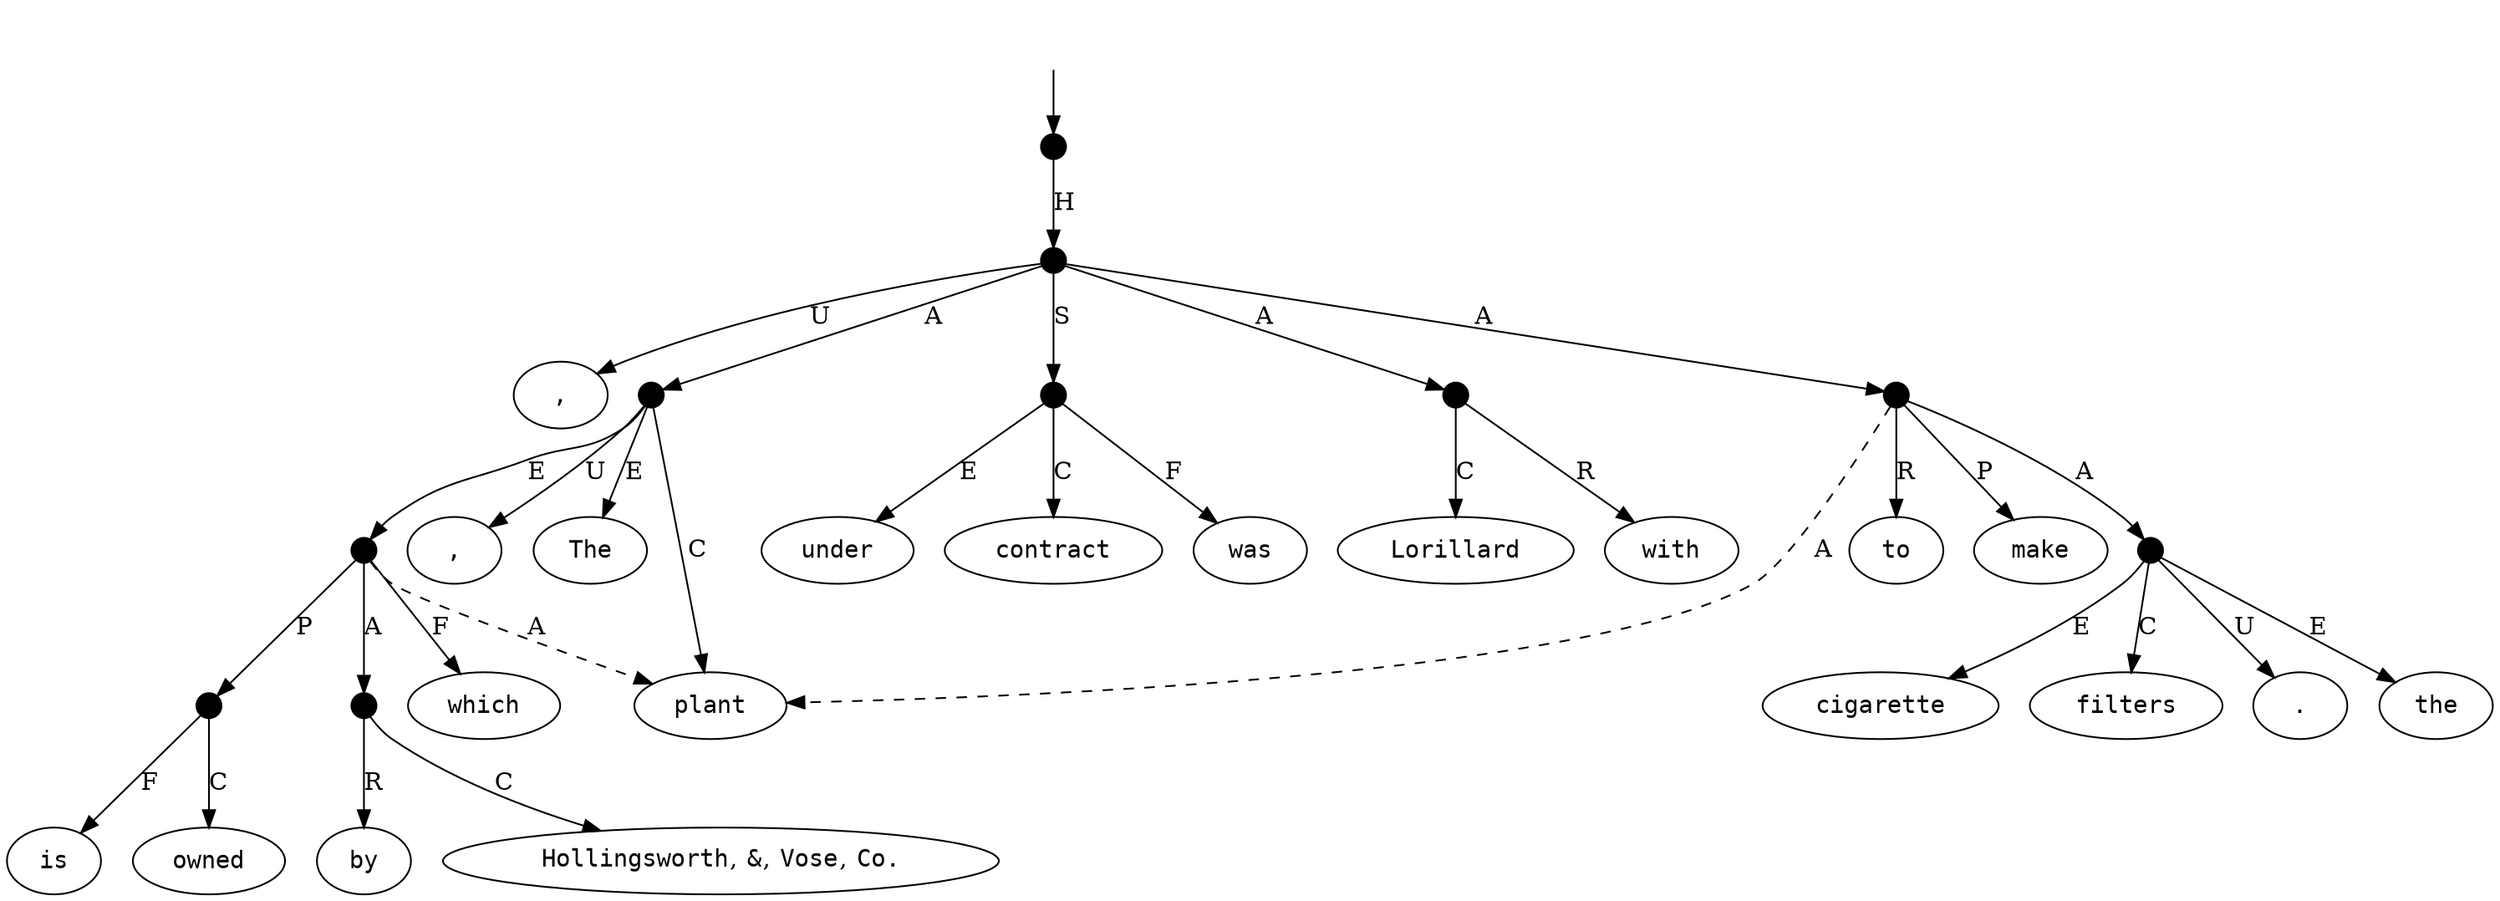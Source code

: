 digraph "20003018" {
  top [ style=invis ];
  top -> 21;
  0 [ label=<<table align="center" border="0" cellspacing="0"><tr><td colspan="2"><font face="Courier">The</font></td></tr></table>> ];
  1 [ label=<<table align="center" border="0" cellspacing="0"><tr><td colspan="2"><font face="Courier">plant</font></td></tr></table>> ];
  2 [ label=<<table align="center" border="0" cellspacing="0"><tr><td colspan="2"><font face="Courier">,</font></td></tr></table>> ];
  3 [ label=<<table align="center" border="0" cellspacing="0"><tr><td colspan="2"><font face="Courier">which</font></td></tr></table>> ];
  4 [ label=<<table align="center" border="0" cellspacing="0"><tr><td colspan="2"><font face="Courier">is</font></td></tr></table>> ];
  5 [ label=<<table align="center" border="0" cellspacing="0"><tr><td colspan="2"><font face="Courier">owned</font></td></tr></table>> ];
  6 [ label=<<table align="center" border="0" cellspacing="0"><tr><td colspan="2"><font face="Courier">by</font></td></tr></table>> ];
  7 [ label=<<table align="center" border="0" cellspacing="0"><tr><td colspan="2"><font face="Courier">Hollingsworth</font>,&nbsp;<font face="Courier">&amp;</font>,&nbsp;<font face="Courier">Vose</font>,&nbsp;<font face="Courier">Co.</font></td></tr></table>> ];
  8 [ label=<<table align="center" border="0" cellspacing="0"><tr><td colspan="2"><font face="Courier">,</font></td></tr></table>> ];
  9 [ label=<<table align="center" border="0" cellspacing="0"><tr><td colspan="2"><font face="Courier">was</font></td></tr></table>> ];
  10 [ label=<<table align="center" border="0" cellspacing="0"><tr><td colspan="2"><font face="Courier">under</font></td></tr></table>> ];
  11 [ label=<<table align="center" border="0" cellspacing="0"><tr><td colspan="2"><font face="Courier">contract</font></td></tr></table>> ];
  12 [ label=<<table align="center" border="0" cellspacing="0"><tr><td colspan="2"><font face="Courier">with</font></td></tr></table>> ];
  13 [ label=<<table align="center" border="0" cellspacing="0"><tr><td colspan="2"><font face="Courier">Lorillard</font></td></tr></table>> ];
  14 [ label=<<table align="center" border="0" cellspacing="0"><tr><td colspan="2"><font face="Courier">to</font></td></tr></table>> ];
  15 [ label=<<table align="center" border="0" cellspacing="0"><tr><td colspan="2"><font face="Courier">make</font></td></tr></table>> ];
  16 [ label=<<table align="center" border="0" cellspacing="0"><tr><td colspan="2"><font face="Courier">the</font></td></tr></table>> ];
  17 [ label=<<table align="center" border="0" cellspacing="0"><tr><td colspan="2"><font face="Courier">cigarette</font></td></tr></table>> ];
  18 [ label=<<table align="center" border="0" cellspacing="0"><tr><td colspan="2"><font face="Courier">filters</font></td></tr></table>> ];
  19 [ label=<<table align="center" border="0" cellspacing="0"><tr><td colspan="2"><font face="Courier">.</font></td></tr></table>> ];
  20 [ shape=point, width=0.2 ];
  21 [ shape=point, width=0.2 ];
  22 [ shape=point, width=0.2 ];
  23 [ shape=point, width=0.2 ];
  24 [ shape=point, width=0.2 ];
  25 [ shape=point, width=0.2 ];
  26 [ shape=point, width=0.2 ];
  27 [ shape=point, width=0.2 ];
  28 [ shape=point, width=0.2 ];
  29 [ shape=point, width=0.2 ];
  20 -> 23 [ label="E" ];
  22 -> 8 [ label="U" ];
  20 -> 0 [ label="E" ];
  28 -> 14 [ label="R" ];
  29 -> 19 [ label="U" ];
  28 -> 1 [ label="A", style=dashed ];
  20 -> 1 [ label="C" ];
  28 -> 15 [ label="P" ];
  22 -> 27 [ label="A" ];
  22 -> 28 [ label="A" ];
  23 -> 24 [ label="P" ];
  20 -> 2 [ label="U" ];
  26 -> 10 [ label="E" ];
  24 -> 5 [ label="C" ];
  25 -> 6 [ label="R" ];
  27 -> 13 [ label="C" ];
  22 -> 26 [ label="S" ];
  23 -> 25 [ label="A" ];
  29 -> 17 [ label="E" ];
  23 -> 1 [ label="A", style=dashed ];
  23 -> 3 [ label="F" ];
  26 -> 11 [ label="C" ];
  25 -> 7 [ label="C" ];
  21 -> 22 [ label="H" ];
  26 -> 9 [ label="F" ];
  27 -> 12 [ label="R" ];
  28 -> 29 [ label="A" ];
  29 -> 16 [ label="E" ];
  22 -> 20 [ label="A" ];
  29 -> 18 [ label="C" ];
  24 -> 4 [ label="F" ];
}

